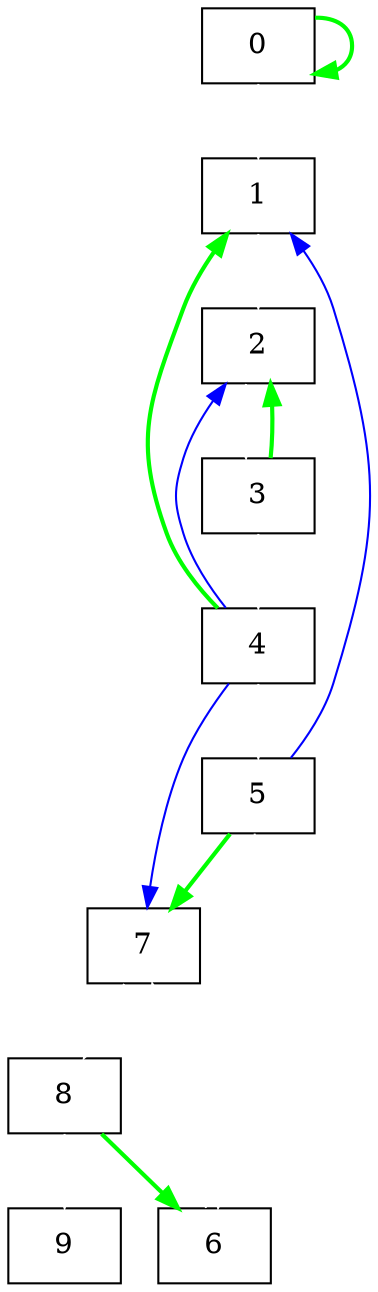 digraph G{
   rankdir=TB;
   NODE0[pin=true,shape="box",label="0"];
   NODE1[pin=true,shape="box",label="1"];
   NODE2[pin=true,shape="box",label="2"];
   NODE3[pin=true,shape="box",label="3"];
   NODE4[pin=true,shape="box",label="4"];
   NODE5[pin=true,shape="box",label="5"];
   NODE6[pin=true,shape="box",label="6"];
   NODE7[pin=true,shape="box",label="7"];
   NODE8[pin=true,shape="box",label="8"];
   NODE9[pin=true,shape="box",label="9"];
   NODE0 -> NODE1 [weight=1024,color="white"];
   NODE1 -> NODE2 [weight=1024,color="white"];
   NODE2 -> NODE3 [weight=1024,color="white"];
   NODE3 -> NODE4 [weight=1024,color="white"];
   NODE4 -> NODE5 [weight=1024,color="white"];
   NODE5 -> NODE6 [weight=1024,color="white"];
   NODE6 -> NODE7 [weight=1024,color="white"];
   NODE7 -> NODE8 [weight=1024,color="white"];
   NODE8 -> NODE9 [weight=1024,color="white"];
   NODE0 -> NODE0 [color="green",penwidth=2];
   NODE5 -> NODE1 [color="blue",penwidth=1];
   NODE4 -> NODE2 [color="blue",penwidth=1];
   NODE3 -> NODE2 [color="green",penwidth=2];
   NODE4 -> NODE1 [color="green",penwidth=2];
   NODE5 -> NODE7 [color="green",penwidth=2];
   NODE4 -> NODE7 [color="blue",penwidth=1];
   NODE8 -> NODE6 [color="green",penwidth=2];
}